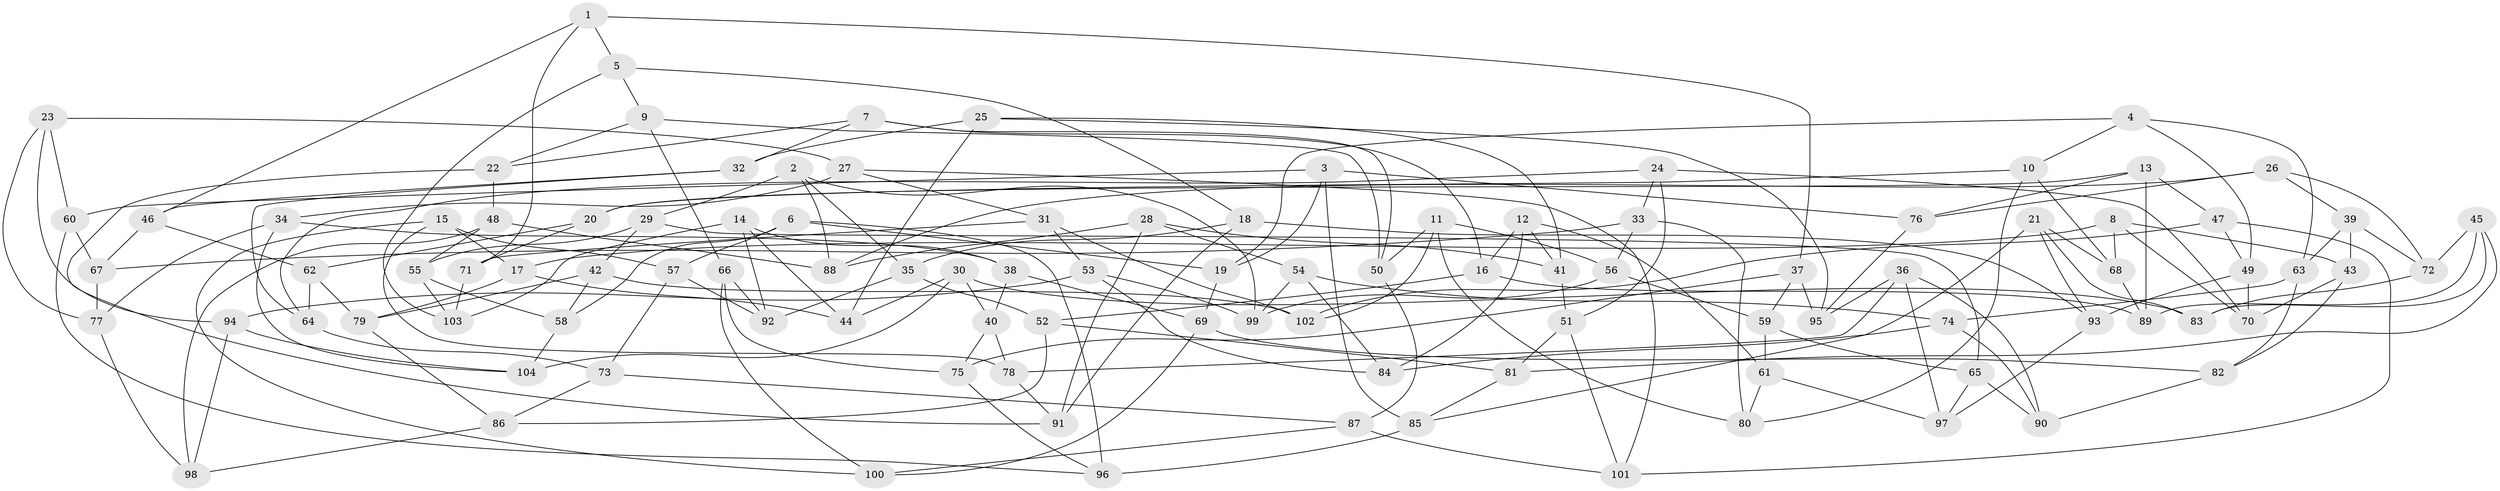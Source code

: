 // Generated by graph-tools (version 1.1) at 2025/26/03/09/25 03:26:54]
// undirected, 104 vertices, 208 edges
graph export_dot {
graph [start="1"]
  node [color=gray90,style=filled];
  1;
  2;
  3;
  4;
  5;
  6;
  7;
  8;
  9;
  10;
  11;
  12;
  13;
  14;
  15;
  16;
  17;
  18;
  19;
  20;
  21;
  22;
  23;
  24;
  25;
  26;
  27;
  28;
  29;
  30;
  31;
  32;
  33;
  34;
  35;
  36;
  37;
  38;
  39;
  40;
  41;
  42;
  43;
  44;
  45;
  46;
  47;
  48;
  49;
  50;
  51;
  52;
  53;
  54;
  55;
  56;
  57;
  58;
  59;
  60;
  61;
  62;
  63;
  64;
  65;
  66;
  67;
  68;
  69;
  70;
  71;
  72;
  73;
  74;
  75;
  76;
  77;
  78;
  79;
  80;
  81;
  82;
  83;
  84;
  85;
  86;
  87;
  88;
  89;
  90;
  91;
  92;
  93;
  94;
  95;
  96;
  97;
  98;
  99;
  100;
  101;
  102;
  103;
  104;
  1 -- 37;
  1 -- 71;
  1 -- 5;
  1 -- 46;
  2 -- 29;
  2 -- 88;
  2 -- 35;
  2 -- 99;
  3 -- 76;
  3 -- 60;
  3 -- 85;
  3 -- 19;
  4 -- 19;
  4 -- 63;
  4 -- 49;
  4 -- 10;
  5 -- 103;
  5 -- 9;
  5 -- 18;
  6 -- 57;
  6 -- 19;
  6 -- 96;
  6 -- 58;
  7 -- 50;
  7 -- 32;
  7 -- 22;
  7 -- 16;
  8 -- 70;
  8 -- 17;
  8 -- 43;
  8 -- 68;
  9 -- 50;
  9 -- 66;
  9 -- 22;
  10 -- 20;
  10 -- 68;
  10 -- 80;
  11 -- 80;
  11 -- 50;
  11 -- 102;
  11 -- 56;
  12 -- 84;
  12 -- 41;
  12 -- 16;
  12 -- 61;
  13 -- 76;
  13 -- 20;
  13 -- 47;
  13 -- 89;
  14 -- 44;
  14 -- 92;
  14 -- 38;
  14 -- 103;
  15 -- 17;
  15 -- 100;
  15 -- 78;
  15 -- 57;
  16 -- 89;
  16 -- 52;
  17 -- 79;
  17 -- 44;
  18 -- 93;
  18 -- 35;
  18 -- 91;
  19 -- 69;
  20 -- 71;
  20 -- 62;
  21 -- 85;
  21 -- 93;
  21 -- 83;
  21 -- 68;
  22 -- 91;
  22 -- 48;
  23 -- 27;
  23 -- 60;
  23 -- 94;
  23 -- 77;
  24 -- 64;
  24 -- 33;
  24 -- 70;
  24 -- 51;
  25 -- 41;
  25 -- 44;
  25 -- 32;
  25 -- 95;
  26 -- 72;
  26 -- 39;
  26 -- 88;
  26 -- 76;
  27 -- 34;
  27 -- 31;
  27 -- 101;
  28 -- 54;
  28 -- 41;
  28 -- 88;
  28 -- 91;
  29 -- 42;
  29 -- 65;
  29 -- 55;
  30 -- 83;
  30 -- 104;
  30 -- 40;
  30 -- 44;
  31 -- 53;
  31 -- 71;
  31 -- 102;
  32 -- 64;
  32 -- 46;
  33 -- 67;
  33 -- 56;
  33 -- 80;
  34 -- 77;
  34 -- 104;
  34 -- 38;
  35 -- 92;
  35 -- 52;
  36 -- 78;
  36 -- 97;
  36 -- 90;
  36 -- 95;
  37 -- 59;
  37 -- 75;
  37 -- 95;
  38 -- 69;
  38 -- 40;
  39 -- 43;
  39 -- 63;
  39 -- 72;
  40 -- 75;
  40 -- 78;
  41 -- 51;
  42 -- 102;
  42 -- 79;
  42 -- 58;
  43 -- 82;
  43 -- 70;
  45 -- 81;
  45 -- 83;
  45 -- 89;
  45 -- 72;
  46 -- 67;
  46 -- 62;
  47 -- 49;
  47 -- 101;
  47 -- 102;
  48 -- 88;
  48 -- 98;
  48 -- 55;
  49 -- 70;
  49 -- 93;
  50 -- 87;
  51 -- 101;
  51 -- 81;
  52 -- 86;
  52 -- 81;
  53 -- 94;
  53 -- 99;
  53 -- 84;
  54 -- 99;
  54 -- 84;
  54 -- 74;
  55 -- 58;
  55 -- 103;
  56 -- 99;
  56 -- 59;
  57 -- 73;
  57 -- 92;
  58 -- 104;
  59 -- 65;
  59 -- 61;
  60 -- 96;
  60 -- 67;
  61 -- 80;
  61 -- 97;
  62 -- 64;
  62 -- 79;
  63 -- 74;
  63 -- 82;
  64 -- 73;
  65 -- 97;
  65 -- 90;
  66 -- 92;
  66 -- 100;
  66 -- 75;
  67 -- 77;
  68 -- 89;
  69 -- 82;
  69 -- 100;
  71 -- 103;
  72 -- 83;
  73 -- 86;
  73 -- 87;
  74 -- 84;
  74 -- 90;
  75 -- 96;
  76 -- 95;
  77 -- 98;
  78 -- 91;
  79 -- 86;
  81 -- 85;
  82 -- 90;
  85 -- 96;
  86 -- 98;
  87 -- 101;
  87 -- 100;
  93 -- 97;
  94 -- 98;
  94 -- 104;
}
